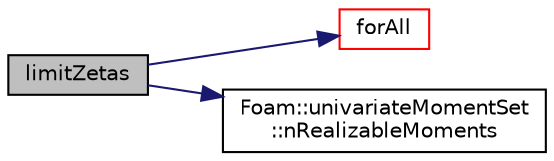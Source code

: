 digraph "limitZetas"
{
  bgcolor="transparent";
  edge [fontname="Helvetica",fontsize="10",labelfontname="Helvetica",labelfontsize="10"];
  node [fontname="Helvetica",fontsize="10",shape=record];
  rankdir="LR";
  Node43 [label="limitZetas",height=0.2,width=0.4,color="black", fillcolor="grey75", style="filled", fontcolor="black"];
  Node43 -> Node44 [color="midnightblue",fontsize="10",style="solid",fontname="Helvetica"];
  Node44 [label="forAll",height=0.2,width=0.4,color="red",URL="$a01697.html#a661071c857206cff08f25e78275fc863"];
  Node43 -> Node55 [color="midnightblue",fontsize="10",style="solid",fontname="Helvetica"];
  Node55 [label="Foam::univariateMomentSet\l::nRealizableMoments",height=0.2,width=0.4,color="black",URL="$a02052.html#a2256488242f928209215b0a3221f6bb8",tooltip="Return the number of realizable moments. "];
}
